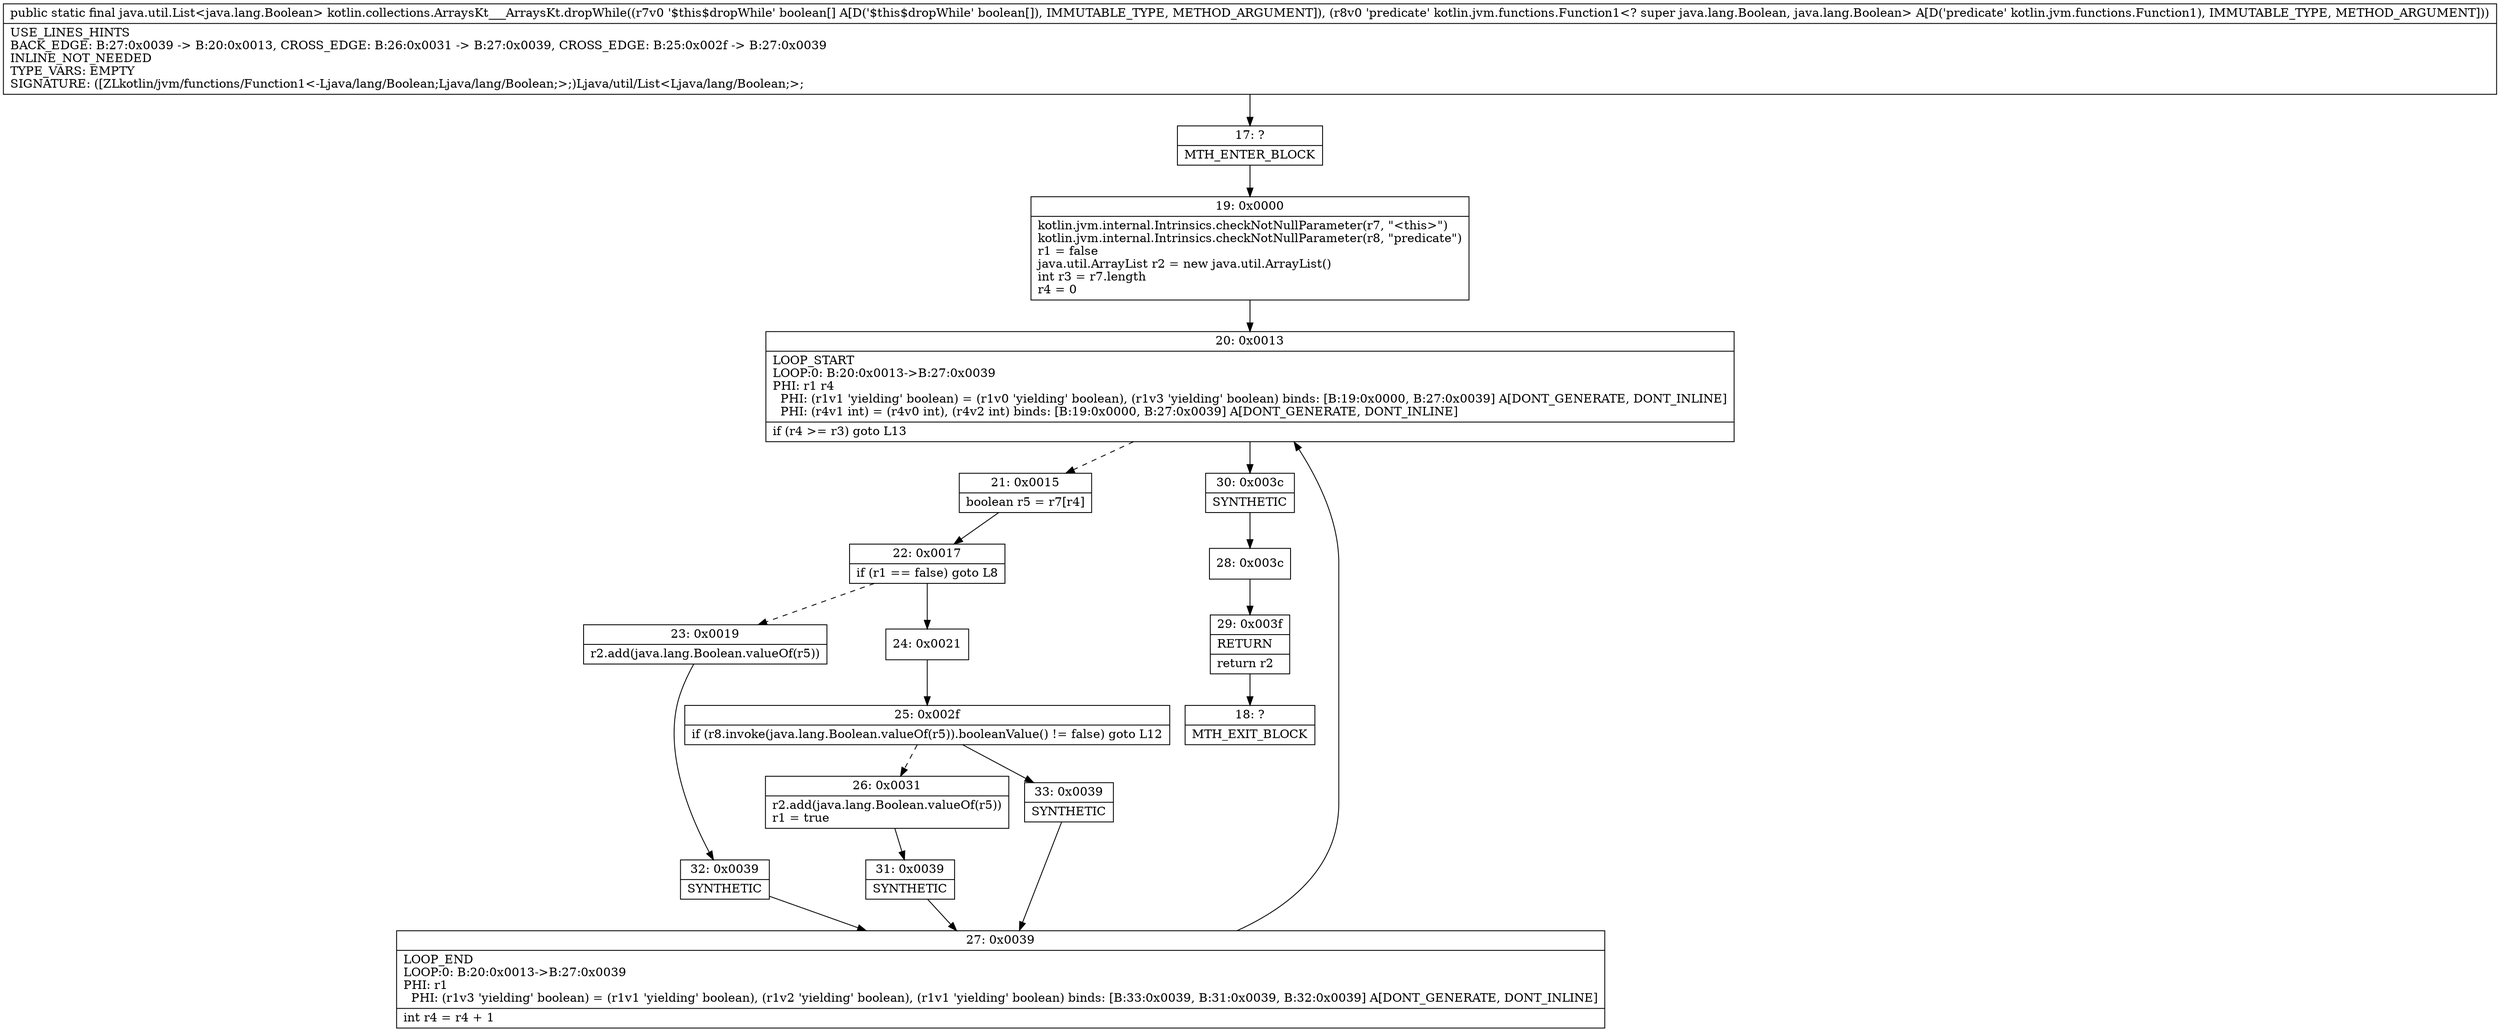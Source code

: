 digraph "CFG forkotlin.collections.ArraysKt___ArraysKt.dropWhile([ZLkotlin\/jvm\/functions\/Function1;)Ljava\/util\/List;" {
Node_17 [shape=record,label="{17\:\ ?|MTH_ENTER_BLOCK\l}"];
Node_19 [shape=record,label="{19\:\ 0x0000|kotlin.jvm.internal.Intrinsics.checkNotNullParameter(r7, \"\<this\>\")\lkotlin.jvm.internal.Intrinsics.checkNotNullParameter(r8, \"predicate\")\lr1 = false\ljava.util.ArrayList r2 = new java.util.ArrayList()\lint r3 = r7.length\lr4 = 0\l}"];
Node_20 [shape=record,label="{20\:\ 0x0013|LOOP_START\lLOOP:0: B:20:0x0013\-\>B:27:0x0039\lPHI: r1 r4 \l  PHI: (r1v1 'yielding' boolean) = (r1v0 'yielding' boolean), (r1v3 'yielding' boolean) binds: [B:19:0x0000, B:27:0x0039] A[DONT_GENERATE, DONT_INLINE]\l  PHI: (r4v1 int) = (r4v0 int), (r4v2 int) binds: [B:19:0x0000, B:27:0x0039] A[DONT_GENERATE, DONT_INLINE]\l|if (r4 \>= r3) goto L13\l}"];
Node_21 [shape=record,label="{21\:\ 0x0015|boolean r5 = r7[r4]\l}"];
Node_22 [shape=record,label="{22\:\ 0x0017|if (r1 == false) goto L8\l}"];
Node_23 [shape=record,label="{23\:\ 0x0019|r2.add(java.lang.Boolean.valueOf(r5))\l}"];
Node_32 [shape=record,label="{32\:\ 0x0039|SYNTHETIC\l}"];
Node_27 [shape=record,label="{27\:\ 0x0039|LOOP_END\lLOOP:0: B:20:0x0013\-\>B:27:0x0039\lPHI: r1 \l  PHI: (r1v3 'yielding' boolean) = (r1v1 'yielding' boolean), (r1v2 'yielding' boolean), (r1v1 'yielding' boolean) binds: [B:33:0x0039, B:31:0x0039, B:32:0x0039] A[DONT_GENERATE, DONT_INLINE]\l|int r4 = r4 + 1\l}"];
Node_24 [shape=record,label="{24\:\ 0x0021}"];
Node_25 [shape=record,label="{25\:\ 0x002f|if (r8.invoke(java.lang.Boolean.valueOf(r5)).booleanValue() != false) goto L12\l}"];
Node_26 [shape=record,label="{26\:\ 0x0031|r2.add(java.lang.Boolean.valueOf(r5))\lr1 = true\l}"];
Node_31 [shape=record,label="{31\:\ 0x0039|SYNTHETIC\l}"];
Node_33 [shape=record,label="{33\:\ 0x0039|SYNTHETIC\l}"];
Node_30 [shape=record,label="{30\:\ 0x003c|SYNTHETIC\l}"];
Node_28 [shape=record,label="{28\:\ 0x003c}"];
Node_29 [shape=record,label="{29\:\ 0x003f|RETURN\l|return r2\l}"];
Node_18 [shape=record,label="{18\:\ ?|MTH_EXIT_BLOCK\l}"];
MethodNode[shape=record,label="{public static final java.util.List\<java.lang.Boolean\> kotlin.collections.ArraysKt___ArraysKt.dropWhile((r7v0 '$this$dropWhile' boolean[] A[D('$this$dropWhile' boolean[]), IMMUTABLE_TYPE, METHOD_ARGUMENT]), (r8v0 'predicate' kotlin.jvm.functions.Function1\<? super java.lang.Boolean, java.lang.Boolean\> A[D('predicate' kotlin.jvm.functions.Function1), IMMUTABLE_TYPE, METHOD_ARGUMENT]))  | USE_LINES_HINTS\lBACK_EDGE: B:27:0x0039 \-\> B:20:0x0013, CROSS_EDGE: B:26:0x0031 \-\> B:27:0x0039, CROSS_EDGE: B:25:0x002f \-\> B:27:0x0039\lINLINE_NOT_NEEDED\lTYPE_VARS: EMPTY\lSIGNATURE: ([ZLkotlin\/jvm\/functions\/Function1\<\-Ljava\/lang\/Boolean;Ljava\/lang\/Boolean;\>;)Ljava\/util\/List\<Ljava\/lang\/Boolean;\>;\l}"];
MethodNode -> Node_17;Node_17 -> Node_19;
Node_19 -> Node_20;
Node_20 -> Node_21[style=dashed];
Node_20 -> Node_30;
Node_21 -> Node_22;
Node_22 -> Node_23[style=dashed];
Node_22 -> Node_24;
Node_23 -> Node_32;
Node_32 -> Node_27;
Node_27 -> Node_20;
Node_24 -> Node_25;
Node_25 -> Node_26[style=dashed];
Node_25 -> Node_33;
Node_26 -> Node_31;
Node_31 -> Node_27;
Node_33 -> Node_27;
Node_30 -> Node_28;
Node_28 -> Node_29;
Node_29 -> Node_18;
}

